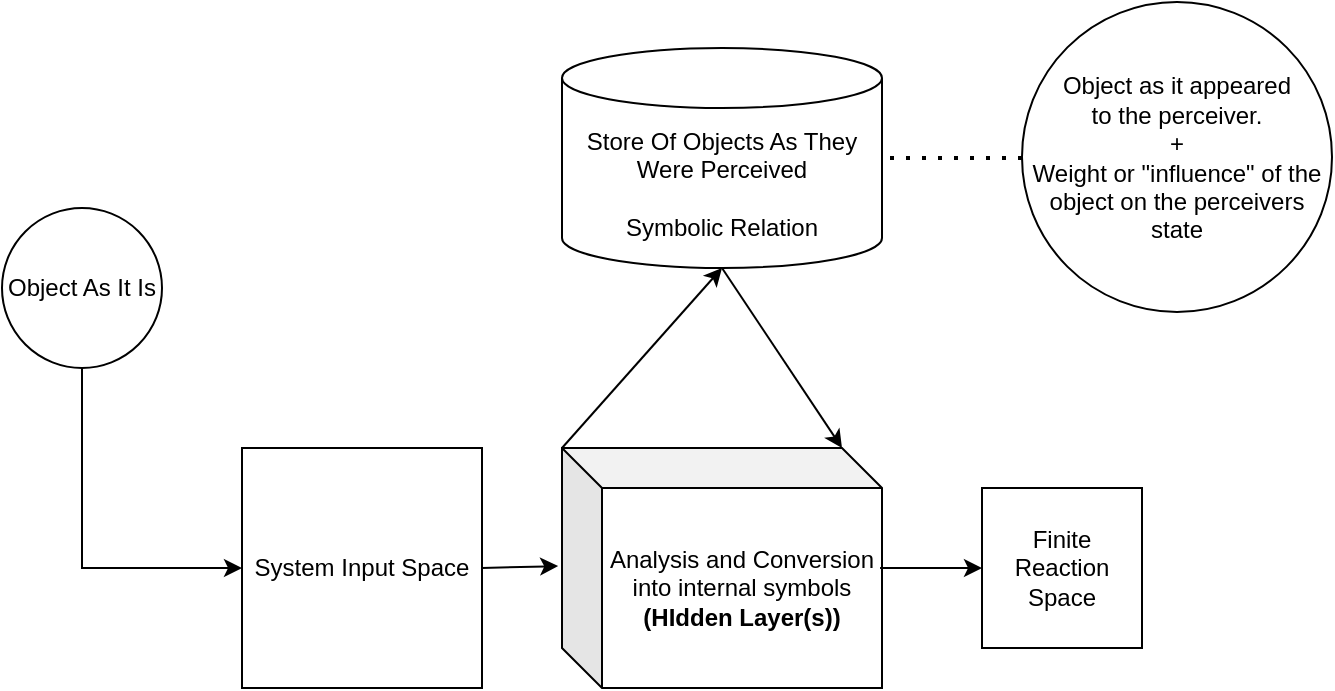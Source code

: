 <mxfile version="22.1.13" type="device">
  <diagram name="Page-1" id="WdqfSuQn8doPGqM7p26z">
    <mxGraphModel dx="1022" dy="566" grid="1" gridSize="10" guides="1" tooltips="1" connect="1" arrows="1" fold="1" page="1" pageScale="1" pageWidth="850" pageHeight="1100" math="0" shadow="0">
      <root>
        <mxCell id="0" />
        <mxCell id="1" parent="0" />
        <mxCell id="atC_8x5VUImqEYT9QwSi-1" value="System Input Space" style="whiteSpace=wrap;html=1;aspect=fixed;" vertex="1" parent="1">
          <mxGeometry x="240" y="240" width="120" height="120" as="geometry" />
        </mxCell>
        <mxCell id="atC_8x5VUImqEYT9QwSi-3" value="Analysis and Conversion into internal symbols&lt;br&gt;&lt;b&gt;(HIdden Layer(s))&lt;/b&gt;" style="shape=cube;whiteSpace=wrap;html=1;boundedLbl=1;backgroundOutline=1;darkOpacity=0.05;darkOpacity2=0.1;" vertex="1" parent="1">
          <mxGeometry x="400" y="240" width="160" height="120" as="geometry" />
        </mxCell>
        <mxCell id="atC_8x5VUImqEYT9QwSi-5" value="Finite Reaction Space" style="whiteSpace=wrap;html=1;aspect=fixed;" vertex="1" parent="1">
          <mxGeometry x="610" y="260" width="80" height="80" as="geometry" />
        </mxCell>
        <mxCell id="atC_8x5VUImqEYT9QwSi-6" value="" style="endArrow=classic;html=1;rounded=0;exitX=1;exitY=0.5;exitDx=0;exitDy=0;entryX=-0.012;entryY=0.492;entryDx=0;entryDy=0;entryPerimeter=0;" edge="1" parent="1" source="atC_8x5VUImqEYT9QwSi-1" target="atC_8x5VUImqEYT9QwSi-3">
          <mxGeometry width="50" height="50" relative="1" as="geometry">
            <mxPoint x="400" y="320" as="sourcePoint" />
            <mxPoint x="450" y="270" as="targetPoint" />
          </mxGeometry>
        </mxCell>
        <mxCell id="atC_8x5VUImqEYT9QwSi-7" value="" style="endArrow=classic;html=1;rounded=0;entryX=0;entryY=0.5;entryDx=0;entryDy=0;exitX=0.994;exitY=0.5;exitDx=0;exitDy=0;exitPerimeter=0;" edge="1" parent="1" source="atC_8x5VUImqEYT9QwSi-3" target="atC_8x5VUImqEYT9QwSi-5">
          <mxGeometry width="50" height="50" relative="1" as="geometry">
            <mxPoint x="400" y="320" as="sourcePoint" />
            <mxPoint x="450" y="270" as="targetPoint" />
          </mxGeometry>
        </mxCell>
        <mxCell id="atC_8x5VUImqEYT9QwSi-9" style="edgeStyle=orthogonalEdgeStyle;rounded=0;orthogonalLoop=1;jettySize=auto;html=1;exitX=0.5;exitY=1;exitDx=0;exitDy=0;entryX=0;entryY=0.5;entryDx=0;entryDy=0;" edge="1" parent="1" source="atC_8x5VUImqEYT9QwSi-8" target="atC_8x5VUImqEYT9QwSi-1">
          <mxGeometry relative="1" as="geometry" />
        </mxCell>
        <mxCell id="atC_8x5VUImqEYT9QwSi-8" value="Object As It Is" style="ellipse;whiteSpace=wrap;html=1;aspect=fixed;" vertex="1" parent="1">
          <mxGeometry x="120" y="120" width="80" height="80" as="geometry" />
        </mxCell>
        <mxCell id="atC_8x5VUImqEYT9QwSi-10" value="Store Of Objects As They Were Perceived&lt;br&gt;&lt;br&gt;Symbolic Relation" style="shape=cylinder3;whiteSpace=wrap;html=1;boundedLbl=1;backgroundOutline=1;size=15;" vertex="1" parent="1">
          <mxGeometry x="400" y="40" width="160" height="110" as="geometry" />
        </mxCell>
        <mxCell id="atC_8x5VUImqEYT9QwSi-11" value="" style="endArrow=classic;html=1;rounded=0;exitX=0;exitY=0;exitDx=0;exitDy=0;exitPerimeter=0;entryX=0.5;entryY=1;entryDx=0;entryDy=0;entryPerimeter=0;" edge="1" parent="1" source="atC_8x5VUImqEYT9QwSi-3" target="atC_8x5VUImqEYT9QwSi-10">
          <mxGeometry width="50" height="50" relative="1" as="geometry">
            <mxPoint x="400" y="230" as="sourcePoint" />
            <mxPoint x="450" y="180" as="targetPoint" />
          </mxGeometry>
        </mxCell>
        <mxCell id="atC_8x5VUImqEYT9QwSi-12" value="" style="endArrow=classic;html=1;rounded=0;entryX=0;entryY=0;entryDx=140;entryDy=0;entryPerimeter=0;exitX=0.5;exitY=1;exitDx=0;exitDy=0;exitPerimeter=0;" edge="1" parent="1" source="atC_8x5VUImqEYT9QwSi-10" target="atC_8x5VUImqEYT9QwSi-3">
          <mxGeometry width="50" height="50" relative="1" as="geometry">
            <mxPoint x="400" y="230" as="sourcePoint" />
            <mxPoint x="450" y="180" as="targetPoint" />
          </mxGeometry>
        </mxCell>
        <mxCell id="atC_8x5VUImqEYT9QwSi-14" value="" style="endArrow=none;dashed=1;html=1;dashPattern=1 3;strokeWidth=2;rounded=0;entryX=1;entryY=0.5;entryDx=0;entryDy=0;entryPerimeter=0;" edge="1" parent="1" target="atC_8x5VUImqEYT9QwSi-10">
          <mxGeometry width="50" height="50" relative="1" as="geometry">
            <mxPoint x="630" y="95" as="sourcePoint" />
            <mxPoint x="450" y="180" as="targetPoint" />
          </mxGeometry>
        </mxCell>
        <mxCell id="atC_8x5VUImqEYT9QwSi-15" value="Object as it appeared &lt;br&gt;to the perceiver.&lt;br&gt;+&lt;br&gt;Weight or &quot;influence&quot; of the object on the perceivers state" style="ellipse;whiteSpace=wrap;html=1;aspect=fixed;" vertex="1" parent="1">
          <mxGeometry x="630" y="17" width="155" height="155" as="geometry" />
        </mxCell>
      </root>
    </mxGraphModel>
  </diagram>
</mxfile>
